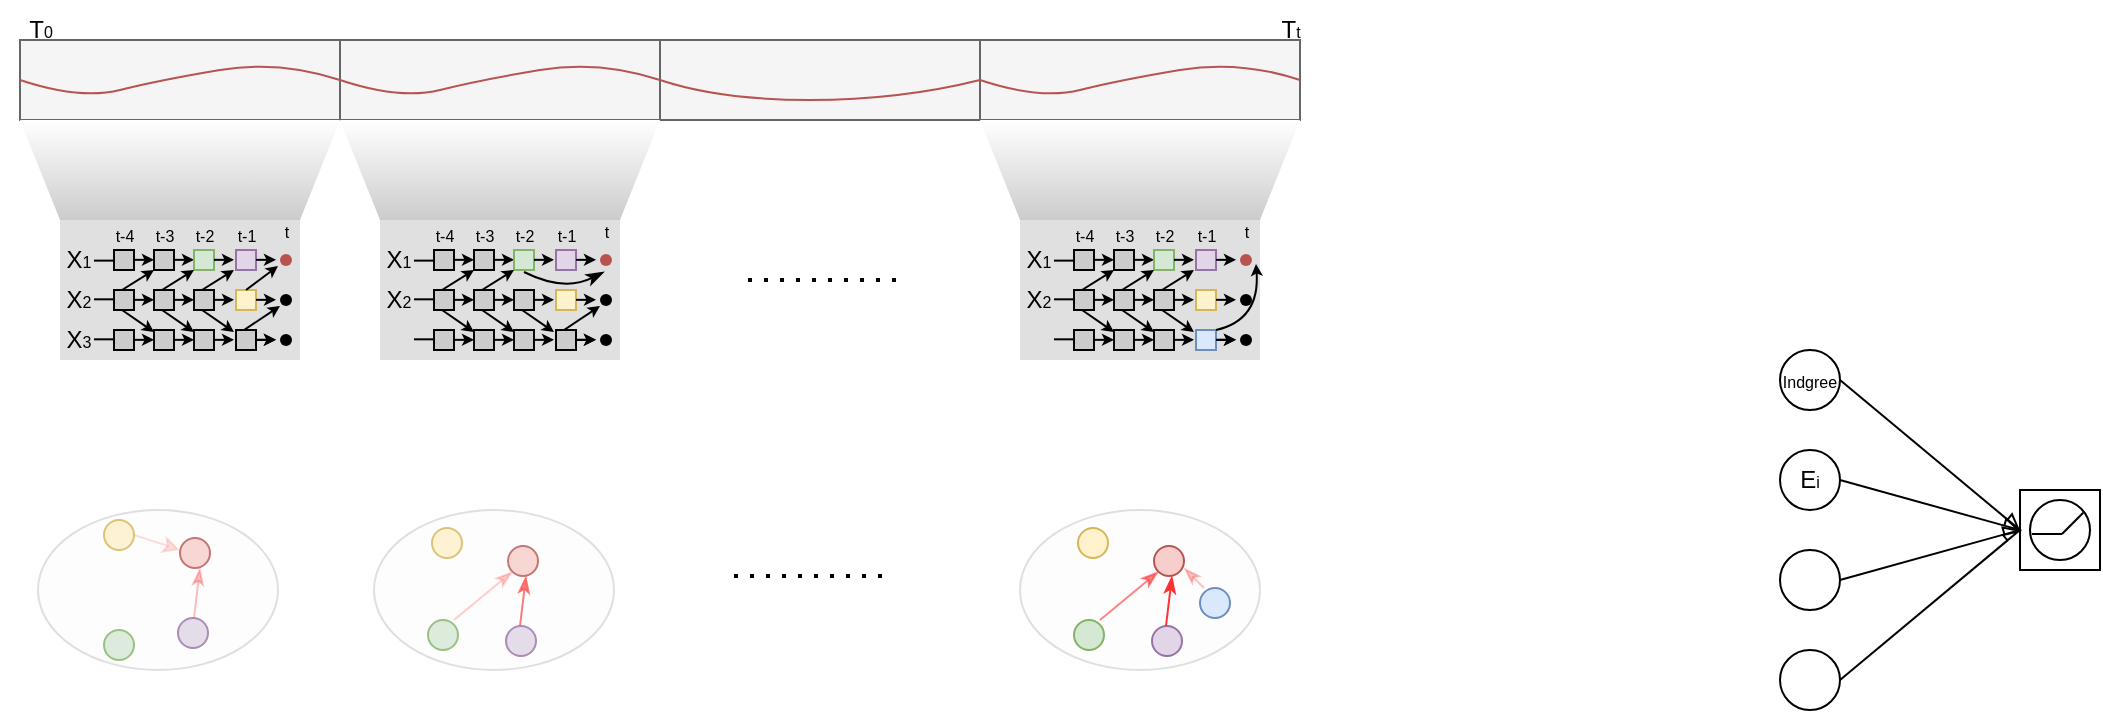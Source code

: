 <mxfile version="26.2.4">
  <diagram name="因果解耦学习" id="Xn1MKm5G6cUb3gmnLiGP">
    <mxGraphModel dx="948" dy="652" grid="1" gridSize="10" guides="1" tooltips="1" connect="1" arrows="1" fold="1" page="1" pageScale="1" pageWidth="827" pageHeight="1169" math="0" shadow="0">
      <root>
        <mxCell id="0" />
        <mxCell id="1" parent="0" />
        <mxCell id="1oDXLKxFo-u_jyNa0GS2-823" value="" style="ellipse;whiteSpace=wrap;html=1;fillColor=#f5f5f5;fontColor=#333333;strokeColor=#666666;opacity=20;" vertex="1" parent="1">
          <mxGeometry x="510" y="275" width="120" height="80" as="geometry" />
        </mxCell>
        <mxCell id="1oDXLKxFo-u_jyNa0GS2-1" value="" style="rounded=0;whiteSpace=wrap;html=1;fillColor=#f5f5f5;fontColor=#333333;strokeColor=#666666;" vertex="1" parent="1">
          <mxGeometry x="10" y="40" width="160" height="40" as="geometry" />
        </mxCell>
        <mxCell id="1oDXLKxFo-u_jyNa0GS2-2" value="" style="rounded=0;whiteSpace=wrap;html=1;fillColor=#f5f5f5;fontColor=#333333;strokeColor=#666666;" vertex="1" parent="1">
          <mxGeometry x="170" y="40" width="160" height="40" as="geometry" />
        </mxCell>
        <mxCell id="1oDXLKxFo-u_jyNa0GS2-3" value="" style="rounded=0;whiteSpace=wrap;html=1;fillColor=#f5f5f5;fontColor=#333333;strokeColor=#666666;" vertex="1" parent="1">
          <mxGeometry x="330" y="40" width="160" height="40" as="geometry" />
        </mxCell>
        <mxCell id="1oDXLKxFo-u_jyNa0GS2-4" value="" style="rounded=0;whiteSpace=wrap;html=1;fillColor=#f5f5f5;fontColor=#333333;strokeColor=#666666;" vertex="1" parent="1">
          <mxGeometry x="490" y="40" width="160" height="40" as="geometry" />
        </mxCell>
        <mxCell id="1oDXLKxFo-u_jyNa0GS2-6" value="" style="curved=1;endArrow=none;html=1;rounded=0;startFill=0;entryX=0;entryY=0.5;entryDx=0;entryDy=0;fillColor=#f8cecc;strokeColor=#b85450;" edge="1" parent="1" target="1oDXLKxFo-u_jyNa0GS2-2">
          <mxGeometry width="50" height="50" relative="1" as="geometry">
            <mxPoint x="10" y="60" as="sourcePoint" />
            <mxPoint x="200" y="70" as="targetPoint" />
            <Array as="points">
              <mxPoint x="40" y="70" />
              <mxPoint x="80" y="60" />
              <mxPoint x="140" y="50" />
            </Array>
          </mxGeometry>
        </mxCell>
        <mxCell id="1oDXLKxFo-u_jyNa0GS2-7" value="" style="curved=1;endArrow=none;html=1;rounded=0;startFill=0;entryX=0;entryY=0.5;entryDx=0;entryDy=0;fillColor=#f8cecc;strokeColor=#b85450;" edge="1" parent="1">
          <mxGeometry width="50" height="50" relative="1" as="geometry">
            <mxPoint x="170" y="60" as="sourcePoint" />
            <mxPoint x="330" y="60" as="targetPoint" />
            <Array as="points">
              <mxPoint x="200" y="70" />
              <mxPoint x="240" y="60" />
              <mxPoint x="300" y="50" />
            </Array>
          </mxGeometry>
        </mxCell>
        <mxCell id="1oDXLKxFo-u_jyNa0GS2-8" value="" style="curved=1;endArrow=none;html=1;rounded=0;startFill=0;entryX=0;entryY=0.5;entryDx=0;entryDy=0;fillColor=#f8cecc;strokeColor=#b85450;" edge="1" parent="1">
          <mxGeometry width="50" height="50" relative="1" as="geometry">
            <mxPoint x="330" y="60" as="sourcePoint" />
            <mxPoint x="490" y="60" as="targetPoint" />
            <Array as="points">
              <mxPoint x="360" y="70" />
              <mxPoint x="450" y="70" />
            </Array>
          </mxGeometry>
        </mxCell>
        <mxCell id="1oDXLKxFo-u_jyNa0GS2-9" value="" style="curved=1;endArrow=none;html=1;rounded=0;startFill=0;entryX=0;entryY=0.5;entryDx=0;entryDy=0;fillColor=#f8cecc;strokeColor=#b85450;" edge="1" parent="1">
          <mxGeometry width="50" height="50" relative="1" as="geometry">
            <mxPoint x="490" y="60" as="sourcePoint" />
            <mxPoint x="650" y="60" as="targetPoint" />
            <Array as="points">
              <mxPoint x="520" y="70" />
              <mxPoint x="560" y="60" />
              <mxPoint x="620" y="50" />
            </Array>
          </mxGeometry>
        </mxCell>
        <mxCell id="1oDXLKxFo-u_jyNa0GS2-11" value="" style="rounded=0;whiteSpace=wrap;html=1;strokeColor=none;fillColor=#CCCCCC;gradientColor=none;gradientDirection=north;opacity=60;" vertex="1" parent="1">
          <mxGeometry x="30" y="130" width="120" height="70" as="geometry" />
        </mxCell>
        <mxCell id="1oDXLKxFo-u_jyNa0GS2-12" value="" style="shape=trapezoid;perimeter=trapezoidPerimeter;whiteSpace=wrap;html=1;fixedSize=1;rotation=-180;size=20;gradientColor=#CCCCCC;strokeColor=none;gradientDirection=north;" vertex="1" parent="1">
          <mxGeometry x="10" y="80" width="160" height="50" as="geometry" />
        </mxCell>
        <mxCell id="1oDXLKxFo-u_jyNa0GS2-16" value="" style="endArrow=none;dashed=1;html=1;dashPattern=1 3;strokeWidth=2;rounded=0;" edge="1" parent="1">
          <mxGeometry width="50" height="50" relative="1" as="geometry">
            <mxPoint x="367" y="308" as="sourcePoint" />
            <mxPoint x="447" y="308" as="targetPoint" />
          </mxGeometry>
        </mxCell>
        <mxCell id="1oDXLKxFo-u_jyNa0GS2-17" value="" style="rounded=0;whiteSpace=wrap;html=1;fillColor=#CCCCCC;" vertex="1" parent="1">
          <mxGeometry x="57" y="145" width="10" height="10" as="geometry" />
        </mxCell>
        <mxCell id="1oDXLKxFo-u_jyNa0GS2-18" value="" style="rounded=0;whiteSpace=wrap;html=1;fillColor=#CCCCCC;" vertex="1" parent="1">
          <mxGeometry x="77" y="145" width="10" height="10" as="geometry" />
        </mxCell>
        <mxCell id="1oDXLKxFo-u_jyNa0GS2-19" value="" style="rounded=0;whiteSpace=wrap;html=1;fillColor=#e1d5e7;strokeColor=#9673a6;" vertex="1" parent="1">
          <mxGeometry x="118" y="145" width="10" height="10" as="geometry" />
        </mxCell>
        <mxCell id="1oDXLKxFo-u_jyNa0GS2-25" value="" style="rounded=0;whiteSpace=wrap;html=1;fillColor=#CCCCCC;" vertex="1" parent="1">
          <mxGeometry x="57" y="165" width="10" height="10" as="geometry" />
        </mxCell>
        <mxCell id="1oDXLKxFo-u_jyNa0GS2-26" value="" style="rounded=0;whiteSpace=wrap;html=1;fillColor=#CCCCCC;" vertex="1" parent="1">
          <mxGeometry x="77" y="165" width="10" height="10" as="geometry" />
        </mxCell>
        <mxCell id="1oDXLKxFo-u_jyNa0GS2-27" value="" style="rounded=0;whiteSpace=wrap;html=1;fillColor=#fff2cc;strokeColor=#d6b656;" vertex="1" parent="1">
          <mxGeometry x="118" y="165" width="10" height="10" as="geometry" />
        </mxCell>
        <mxCell id="1oDXLKxFo-u_jyNa0GS2-29" value="" style="rounded=0;whiteSpace=wrap;html=1;fillColor=#CCCCCC;" vertex="1" parent="1">
          <mxGeometry x="57" y="185" width="10" height="10" as="geometry" />
        </mxCell>
        <mxCell id="1oDXLKxFo-u_jyNa0GS2-30" value="" style="rounded=0;whiteSpace=wrap;html=1;fillColor=#CCCCCC;" vertex="1" parent="1">
          <mxGeometry x="77" y="185" width="10" height="10" as="geometry" />
        </mxCell>
        <mxCell id="1oDXLKxFo-u_jyNa0GS2-31" value="" style="rounded=0;whiteSpace=wrap;html=1;fillColor=#CCCCCC;strokeColor=#000000;" vertex="1" parent="1">
          <mxGeometry x="118" y="185" width="10" height="10" as="geometry" />
        </mxCell>
        <mxCell id="1oDXLKxFo-u_jyNa0GS2-33" value="" style="endArrow=classic;html=1;rounded=0;endSize=3;startSize=3;" edge="1" parent="1">
          <mxGeometry width="50" height="50" relative="1" as="geometry">
            <mxPoint x="128" y="169.92" as="sourcePoint" />
            <mxPoint x="138" y="169.92" as="targetPoint" />
          </mxGeometry>
        </mxCell>
        <mxCell id="1oDXLKxFo-u_jyNa0GS2-34" value="" style="endArrow=classic;html=1;rounded=0;endSize=3;startSize=3;" edge="1" parent="1">
          <mxGeometry width="50" height="50" relative="1" as="geometry">
            <mxPoint x="128" y="149.92" as="sourcePoint" />
            <mxPoint x="138" y="149.92" as="targetPoint" />
          </mxGeometry>
        </mxCell>
        <mxCell id="1oDXLKxFo-u_jyNa0GS2-35" value="" style="endArrow=classic;html=1;rounded=0;endSize=3;startSize=3;" edge="1" parent="1">
          <mxGeometry width="50" height="50" relative="1" as="geometry">
            <mxPoint x="128" y="189.92" as="sourcePoint" />
            <mxPoint x="138" y="189.92" as="targetPoint" />
          </mxGeometry>
        </mxCell>
        <mxCell id="1oDXLKxFo-u_jyNa0GS2-36" value="" style="endArrow=classic;html=1;rounded=0;endSize=3;startSize=3;" edge="1" parent="1">
          <mxGeometry width="50" height="50" relative="1" as="geometry">
            <mxPoint x="87" y="169.92" as="sourcePoint" />
            <mxPoint x="97" y="169.92" as="targetPoint" />
          </mxGeometry>
        </mxCell>
        <mxCell id="1oDXLKxFo-u_jyNa0GS2-37" value="" style="endArrow=classic;html=1;rounded=0;endSize=3;startSize=3;" edge="1" parent="1">
          <mxGeometry width="50" height="50" relative="1" as="geometry">
            <mxPoint x="87" y="149.92" as="sourcePoint" />
            <mxPoint x="97" y="149.92" as="targetPoint" />
          </mxGeometry>
        </mxCell>
        <mxCell id="1oDXLKxFo-u_jyNa0GS2-38" value="" style="endArrow=classic;html=1;rounded=0;endSize=3;startSize=3;" edge="1" parent="1">
          <mxGeometry width="50" height="50" relative="1" as="geometry">
            <mxPoint x="67" y="149.92" as="sourcePoint" />
            <mxPoint x="77" y="149.92" as="targetPoint" />
          </mxGeometry>
        </mxCell>
        <mxCell id="1oDXLKxFo-u_jyNa0GS2-39" value="" style="endArrow=classic;html=1;rounded=0;endSize=3;startSize=3;" edge="1" parent="1">
          <mxGeometry width="50" height="50" relative="1" as="geometry">
            <mxPoint x="67" y="169.92" as="sourcePoint" />
            <mxPoint x="77" y="169.92" as="targetPoint" />
          </mxGeometry>
        </mxCell>
        <mxCell id="1oDXLKxFo-u_jyNa0GS2-40" value="" style="endArrow=classic;html=1;rounded=0;endSize=3;startSize=3;" edge="1" parent="1">
          <mxGeometry width="50" height="50" relative="1" as="geometry">
            <mxPoint x="87" y="189.92" as="sourcePoint" />
            <mxPoint x="97" y="189.92" as="targetPoint" />
          </mxGeometry>
        </mxCell>
        <mxCell id="1oDXLKxFo-u_jyNa0GS2-41" value="" style="endArrow=classic;html=1;rounded=0;endSize=3;startSize=3;" edge="1" parent="1">
          <mxGeometry width="50" height="50" relative="1" as="geometry">
            <mxPoint x="67" y="189.92" as="sourcePoint" />
            <mxPoint x="77" y="189.92" as="targetPoint" />
          </mxGeometry>
        </mxCell>
        <mxCell id="1oDXLKxFo-u_jyNa0GS2-109" value="" style="endArrow=classic;html=1;rounded=0;endSize=3;startSize=3;" edge="1" parent="1">
          <mxGeometry width="50" height="50" relative="1" as="geometry">
            <mxPoint x="128" y="189.92" as="sourcePoint" />
            <mxPoint x="138" y="189.92" as="targetPoint" />
          </mxGeometry>
        </mxCell>
        <mxCell id="1oDXLKxFo-u_jyNa0GS2-110" value="" style="endArrow=classic;html=1;rounded=0;endSize=3;startSize=3;exitX=0.5;exitY=0;exitDx=0;exitDy=0;" edge="1" parent="1" source="1oDXLKxFo-u_jyNa0GS2-27">
          <mxGeometry width="50" height="50" relative="1" as="geometry">
            <mxPoint x="124" y="163" as="sourcePoint" />
            <mxPoint x="139" y="153" as="targetPoint" />
          </mxGeometry>
        </mxCell>
        <mxCell id="1oDXLKxFo-u_jyNa0GS2-111" value="" style="shape=waypoint;sketch=0;size=6;pointerEvents=1;points=[];fillColor=#f8cecc;resizable=0;rotatable=0;perimeter=centerPerimeter;snapToPoint=1;strokeColor=#b85450;" vertex="1" parent="1">
          <mxGeometry x="133" y="140" width="20" height="20" as="geometry" />
        </mxCell>
        <mxCell id="1oDXLKxFo-u_jyNa0GS2-112" value="T&lt;font style=&quot;font-size: 8px;&quot;&gt;0&lt;/font&gt;" style="text;html=1;align=center;verticalAlign=middle;resizable=0;points=[];autosize=1;strokeColor=none;fillColor=none;" vertex="1" parent="1">
          <mxGeometry y="20" width="40" height="30" as="geometry" />
        </mxCell>
        <mxCell id="1oDXLKxFo-u_jyNa0GS2-113" value="T&lt;font style=&quot;font-size: 8px;&quot;&gt;t&lt;/font&gt;" style="text;html=1;align=center;verticalAlign=middle;resizable=0;points=[];autosize=1;strokeColor=none;fillColor=none;" vertex="1" parent="1">
          <mxGeometry x="630" y="20" width="30" height="30" as="geometry" />
        </mxCell>
        <mxCell id="1oDXLKxFo-u_jyNa0GS2-128" value="" style="rounded=0;whiteSpace=wrap;html=1;fillColor=#d5e8d4;strokeColor=#82b366;" vertex="1" parent="1">
          <mxGeometry x="97" y="145" width="10" height="10" as="geometry" />
        </mxCell>
        <mxCell id="1oDXLKxFo-u_jyNa0GS2-129" value="" style="rounded=0;whiteSpace=wrap;html=1;fillColor=#CCCCCC;" vertex="1" parent="1">
          <mxGeometry x="97" y="165" width="10" height="10" as="geometry" />
        </mxCell>
        <mxCell id="1oDXLKxFo-u_jyNa0GS2-130" value="" style="rounded=0;whiteSpace=wrap;html=1;fillColor=#CCCCCC;" vertex="1" parent="1">
          <mxGeometry x="97" y="185" width="10" height="10" as="geometry" />
        </mxCell>
        <mxCell id="1oDXLKxFo-u_jyNa0GS2-131" value="" style="endArrow=classic;html=1;rounded=0;endSize=3;startSize=3;" edge="1" parent="1">
          <mxGeometry width="50" height="50" relative="1" as="geometry">
            <mxPoint x="107" y="169.92" as="sourcePoint" />
            <mxPoint x="117" y="169.92" as="targetPoint" />
          </mxGeometry>
        </mxCell>
        <mxCell id="1oDXLKxFo-u_jyNa0GS2-132" value="" style="endArrow=classic;html=1;rounded=0;endSize=3;startSize=3;" edge="1" parent="1">
          <mxGeometry width="50" height="50" relative="1" as="geometry">
            <mxPoint x="107" y="149.92" as="sourcePoint" />
            <mxPoint x="117" y="149.92" as="targetPoint" />
          </mxGeometry>
        </mxCell>
        <mxCell id="1oDXLKxFo-u_jyNa0GS2-133" value="" style="endArrow=classic;html=1;rounded=0;endSize=3;startSize=3;" edge="1" parent="1">
          <mxGeometry width="50" height="50" relative="1" as="geometry">
            <mxPoint x="107" y="189.92" as="sourcePoint" />
            <mxPoint x="117" y="189.92" as="targetPoint" />
          </mxGeometry>
        </mxCell>
        <mxCell id="1oDXLKxFo-u_jyNa0GS2-208" value="X&lt;font style=&quot;font-size: 8px;&quot;&gt;1&lt;/font&gt;" style="text;html=1;align=center;verticalAlign=middle;resizable=0;points=[];autosize=1;strokeColor=none;fillColor=none;" vertex="1" parent="1">
          <mxGeometry x="19" y="135" width="40" height="30" as="geometry" />
        </mxCell>
        <mxCell id="1oDXLKxFo-u_jyNa0GS2-209" value="X&lt;font style=&quot;font-size: 8px;&quot;&gt;2&lt;/font&gt;" style="text;html=1;align=center;verticalAlign=middle;resizable=0;points=[];autosize=1;strokeColor=none;fillColor=none;" vertex="1" parent="1">
          <mxGeometry x="19" y="155" width="40" height="30" as="geometry" />
        </mxCell>
        <mxCell id="1oDXLKxFo-u_jyNa0GS2-211" value="X&lt;font style=&quot;font-size: 8px;&quot;&gt;3&lt;/font&gt;" style="text;html=1;align=center;verticalAlign=middle;resizable=0;points=[];autosize=1;strokeColor=none;fillColor=none;" vertex="1" parent="1">
          <mxGeometry x="19" y="175" width="40" height="30" as="geometry" />
        </mxCell>
        <mxCell id="1oDXLKxFo-u_jyNa0GS2-446" value="" style="endArrow=classic;html=1;rounded=0;endSize=3;startSize=3;exitX=0.5;exitY=0;exitDx=0;exitDy=0;entryX=0;entryY=1;entryDx=0;entryDy=0;" edge="1" parent="1" target="1oDXLKxFo-u_jyNa0GS2-128">
          <mxGeometry width="50" height="50" relative="1" as="geometry">
            <mxPoint x="81" y="165" as="sourcePoint" />
            <mxPoint x="97" y="153" as="targetPoint" />
          </mxGeometry>
        </mxCell>
        <mxCell id="1oDXLKxFo-u_jyNa0GS2-447" value="&lt;font style=&quot;font-size: 8px;&quot;&gt;Indgree&lt;/font&gt;" style="ellipse;whiteSpace=wrap;html=1;aspect=fixed;" vertex="1" parent="1">
          <mxGeometry x="890" y="195" width="30" height="30" as="geometry" />
        </mxCell>
        <mxCell id="1oDXLKxFo-u_jyNa0GS2-448" value="E&lt;font style=&quot;font-size: 8px;&quot;&gt;i&lt;/font&gt;" style="ellipse;whiteSpace=wrap;html=1;aspect=fixed;" vertex="1" parent="1">
          <mxGeometry x="890" y="245" width="30" height="30" as="geometry" />
        </mxCell>
        <mxCell id="1oDXLKxFo-u_jyNa0GS2-449" value="" style="ellipse;whiteSpace=wrap;html=1;aspect=fixed;" vertex="1" parent="1">
          <mxGeometry x="890" y="295" width="30" height="30" as="geometry" />
        </mxCell>
        <mxCell id="1oDXLKxFo-u_jyNa0GS2-450" value="" style="ellipse;whiteSpace=wrap;html=1;aspect=fixed;" vertex="1" parent="1">
          <mxGeometry x="890" y="345" width="30" height="30" as="geometry" />
        </mxCell>
        <mxCell id="1oDXLKxFo-u_jyNa0GS2-451" value="" style="shape=waypoint;sketch=0;size=6;pointerEvents=1;points=[];fillColor=none;resizable=0;rotatable=0;perimeter=centerPerimeter;snapToPoint=1;" vertex="1" parent="1">
          <mxGeometry x="133" y="160" width="20" height="20" as="geometry" />
        </mxCell>
        <mxCell id="1oDXLKxFo-u_jyNa0GS2-452" value="" style="shape=waypoint;sketch=0;size=6;pointerEvents=1;points=[];fillColor=none;resizable=0;rotatable=0;perimeter=centerPerimeter;snapToPoint=1;" vertex="1" parent="1">
          <mxGeometry x="133" y="180" width="20" height="20" as="geometry" />
        </mxCell>
        <mxCell id="1oDXLKxFo-u_jyNa0GS2-453" value="" style="endArrow=none;html=1;rounded=0;" edge="1" parent="1">
          <mxGeometry width="50" height="50" relative="1" as="geometry">
            <mxPoint x="47" y="150.31" as="sourcePoint" />
            <mxPoint x="57" y="150.31" as="targetPoint" />
          </mxGeometry>
        </mxCell>
        <mxCell id="1oDXLKxFo-u_jyNa0GS2-454" value="" style="endArrow=none;html=1;rounded=0;" edge="1" parent="1">
          <mxGeometry width="50" height="50" relative="1" as="geometry">
            <mxPoint x="47" y="169.66" as="sourcePoint" />
            <mxPoint x="57" y="169.66" as="targetPoint" />
          </mxGeometry>
        </mxCell>
        <mxCell id="1oDXLKxFo-u_jyNa0GS2-459" value="" style="endArrow=none;html=1;rounded=0;" edge="1" parent="1">
          <mxGeometry width="50" height="50" relative="1" as="geometry">
            <mxPoint x="47" y="189.66" as="sourcePoint" />
            <mxPoint x="57" y="189.66" as="targetPoint" />
          </mxGeometry>
        </mxCell>
        <mxCell id="1oDXLKxFo-u_jyNa0GS2-460" value="&lt;font style=&quot;font-size: 8px;&quot;&gt;t-4&lt;/font&gt;" style="text;html=1;align=center;verticalAlign=middle;resizable=0;points=[];autosize=1;strokeColor=none;fillColor=none;" vertex="1" parent="1">
          <mxGeometry x="47" y="122" width="30" height="30" as="geometry" />
        </mxCell>
        <mxCell id="1oDXLKxFo-u_jyNa0GS2-461" value="&lt;font style=&quot;font-size: 8px;&quot;&gt;t-3&lt;/font&gt;" style="text;html=1;align=center;verticalAlign=middle;resizable=0;points=[];autosize=1;strokeColor=none;fillColor=none;" vertex="1" parent="1">
          <mxGeometry x="67" y="122" width="30" height="30" as="geometry" />
        </mxCell>
        <mxCell id="1oDXLKxFo-u_jyNa0GS2-462" value="&lt;font style=&quot;font-size: 8px;&quot;&gt;t-2&lt;/font&gt;" style="text;html=1;align=center;verticalAlign=middle;resizable=0;points=[];autosize=1;strokeColor=none;fillColor=none;" vertex="1" parent="1">
          <mxGeometry x="87" y="122" width="30" height="30" as="geometry" />
        </mxCell>
        <mxCell id="1oDXLKxFo-u_jyNa0GS2-463" value="&lt;font style=&quot;font-size: 8px;&quot;&gt;t-1&lt;/font&gt;" style="text;html=1;align=center;verticalAlign=middle;resizable=0;points=[];autosize=1;strokeColor=none;fillColor=none;" vertex="1" parent="1">
          <mxGeometry x="108" y="122" width="30" height="30" as="geometry" />
        </mxCell>
        <mxCell id="1oDXLKxFo-u_jyNa0GS2-464" value="&lt;font style=&quot;font-size: 8px;&quot;&gt;t&lt;/font&gt;" style="text;html=1;align=center;verticalAlign=middle;resizable=0;points=[];autosize=1;strokeColor=none;fillColor=none;" vertex="1" parent="1">
          <mxGeometry x="128" y="120" width="30" height="30" as="geometry" />
        </mxCell>
        <mxCell id="1oDXLKxFo-u_jyNa0GS2-553" value="" style="whiteSpace=wrap;html=1;aspect=fixed;" vertex="1" parent="1">
          <mxGeometry x="1010" y="265" width="40" height="40" as="geometry" />
        </mxCell>
        <mxCell id="1oDXLKxFo-u_jyNa0GS2-554" value="" style="ellipse;whiteSpace=wrap;html=1;aspect=fixed;" vertex="1" parent="1">
          <mxGeometry x="1015" y="270" width="30" height="30" as="geometry" />
        </mxCell>
        <mxCell id="1oDXLKxFo-u_jyNa0GS2-555" value="" style="endArrow=none;html=1;rounded=0;entryX=1;entryY=0;entryDx=0;entryDy=0;" edge="1" parent="1">
          <mxGeometry width="50" height="50" relative="1" as="geometry">
            <mxPoint x="1031" y="287" as="sourcePoint" />
            <mxPoint x="1041.607" y="276.393" as="targetPoint" />
            <Array as="points" />
          </mxGeometry>
        </mxCell>
        <mxCell id="1oDXLKxFo-u_jyNa0GS2-556" value="" style="endArrow=none;html=1;rounded=0;exitX=0;exitY=0.5;exitDx=0;exitDy=0;" edge="1" parent="1">
          <mxGeometry width="50" height="50" relative="1" as="geometry">
            <mxPoint x="1016" y="287" as="sourcePoint" />
            <mxPoint x="1031" y="287" as="targetPoint" />
          </mxGeometry>
        </mxCell>
        <mxCell id="1oDXLKxFo-u_jyNa0GS2-557" value="" style="endArrow=async;html=1;rounded=0;exitX=1;exitY=0.5;exitDx=0;exitDy=0;entryX=0;entryY=0.5;entryDx=0;entryDy=0;endFill=0;" edge="1" parent="1" source="1oDXLKxFo-u_jyNa0GS2-447" target="1oDXLKxFo-u_jyNa0GS2-553">
          <mxGeometry width="50" height="50" relative="1" as="geometry">
            <mxPoint x="940" y="285" as="sourcePoint" />
            <mxPoint x="990" y="235" as="targetPoint" />
          </mxGeometry>
        </mxCell>
        <mxCell id="1oDXLKxFo-u_jyNa0GS2-558" value="" style="endArrow=async;html=1;rounded=0;exitX=1;exitY=0.5;exitDx=0;exitDy=0;entryX=0;entryY=0.5;entryDx=0;entryDy=0;endFill=0;" edge="1" parent="1" source="1oDXLKxFo-u_jyNa0GS2-448" target="1oDXLKxFo-u_jyNa0GS2-553">
          <mxGeometry width="50" height="50" relative="1" as="geometry">
            <mxPoint x="940" y="285" as="sourcePoint" />
            <mxPoint x="990" y="235" as="targetPoint" />
          </mxGeometry>
        </mxCell>
        <mxCell id="1oDXLKxFo-u_jyNa0GS2-559" value="" style="endArrow=async;html=1;rounded=0;exitX=1;exitY=0.5;exitDx=0;exitDy=0;entryX=0;entryY=0.5;entryDx=0;entryDy=0;endFill=0;" edge="1" parent="1" source="1oDXLKxFo-u_jyNa0GS2-449" target="1oDXLKxFo-u_jyNa0GS2-553">
          <mxGeometry width="50" height="50" relative="1" as="geometry">
            <mxPoint x="940" y="285" as="sourcePoint" />
            <mxPoint x="990" y="235" as="targetPoint" />
          </mxGeometry>
        </mxCell>
        <mxCell id="1oDXLKxFo-u_jyNa0GS2-560" value="" style="endArrow=async;html=1;rounded=0;exitX=1;exitY=0.5;exitDx=0;exitDy=0;entryX=0;entryY=0.5;entryDx=0;entryDy=0;endFill=0;" edge="1" parent="1" source="1oDXLKxFo-u_jyNa0GS2-450" target="1oDXLKxFo-u_jyNa0GS2-553">
          <mxGeometry width="50" height="50" relative="1" as="geometry">
            <mxPoint x="940" y="285" as="sourcePoint" />
            <mxPoint x="990" y="235" as="targetPoint" />
          </mxGeometry>
        </mxCell>
        <mxCell id="1oDXLKxFo-u_jyNa0GS2-690" value="" style="ellipse;whiteSpace=wrap;html=1;aspect=fixed;fillColor=#fff2cc;strokeColor=#d6b656;" vertex="1" parent="1">
          <mxGeometry x="52" y="280" width="15" height="15" as="geometry" />
        </mxCell>
        <mxCell id="1oDXLKxFo-u_jyNa0GS2-691" value="" style="ellipse;whiteSpace=wrap;html=1;aspect=fixed;fillColor=#d5e8d4;strokeColor=#82b366;" vertex="1" parent="1">
          <mxGeometry x="52" y="335" width="15" height="15" as="geometry" />
        </mxCell>
        <mxCell id="1oDXLKxFo-u_jyNa0GS2-692" value="" style="ellipse;whiteSpace=wrap;html=1;aspect=fixed;fillColor=#f8cecc;strokeColor=#b85450;" vertex="1" parent="1">
          <mxGeometry x="90" y="289" width="15" height="15" as="geometry" />
        </mxCell>
        <mxCell id="1oDXLKxFo-u_jyNa0GS2-693" value="" style="ellipse;whiteSpace=wrap;html=1;aspect=fixed;fillColor=#e1d5e7;strokeColor=#9673a6;" vertex="1" parent="1">
          <mxGeometry x="89" y="329" width="15" height="15" as="geometry" />
        </mxCell>
        <mxCell id="1oDXLKxFo-u_jyNa0GS2-695" value="" style="endArrow=classic;html=1;rounded=0;exitX=1;exitY=0.5;exitDx=0;exitDy=0;fillColor=#dae8fc;strokeColor=#FF3333;opacity=20;endFill=1;" edge="1" parent="1" source="1oDXLKxFo-u_jyNa0GS2-690">
          <mxGeometry width="50" height="50" relative="1" as="geometry">
            <mxPoint x="67" y="291" as="sourcePoint" />
            <mxPoint x="90" y="295" as="targetPoint" />
          </mxGeometry>
        </mxCell>
        <mxCell id="1oDXLKxFo-u_jyNa0GS2-696" value="" style="endArrow=classicThin;html=1;rounded=0;fillColor=#dae8fc;strokeColor=#FF3333;opacity=40;endFill=1;" edge="1" parent="1">
          <mxGeometry width="50" height="50" relative="1" as="geometry">
            <mxPoint x="97" y="329" as="sourcePoint" />
            <mxPoint x="100" y="304" as="targetPoint" />
          </mxGeometry>
        </mxCell>
        <mxCell id="1oDXLKxFo-u_jyNa0GS2-697" value="" style="ellipse;whiteSpace=wrap;html=1;aspect=fixed;fillColor=#fff2cc;strokeColor=#d6b656;" vertex="1" parent="1">
          <mxGeometry x="216" y="284" width="15" height="15" as="geometry" />
        </mxCell>
        <mxCell id="1oDXLKxFo-u_jyNa0GS2-698" value="" style="ellipse;whiteSpace=wrap;html=1;aspect=fixed;fillColor=#d5e8d4;strokeColor=#82b366;" vertex="1" parent="1">
          <mxGeometry x="214" y="330" width="15" height="15" as="geometry" />
        </mxCell>
        <mxCell id="1oDXLKxFo-u_jyNa0GS2-699" value="" style="ellipse;whiteSpace=wrap;html=1;aspect=fixed;fillColor=#f8cecc;strokeColor=#b85450;" vertex="1" parent="1">
          <mxGeometry x="254" y="293" width="15" height="15" as="geometry" />
        </mxCell>
        <mxCell id="1oDXLKxFo-u_jyNa0GS2-700" value="" style="ellipse;whiteSpace=wrap;html=1;aspect=fixed;fillColor=#e1d5e7;strokeColor=#9673a6;" vertex="1" parent="1">
          <mxGeometry x="253" y="333" width="15" height="15" as="geometry" />
        </mxCell>
        <mxCell id="1oDXLKxFo-u_jyNa0GS2-703" value="" style="endArrow=classic;html=1;rounded=0;endSize=3;startSize=3;exitX=0.5;exitY=0;exitDx=0;exitDy=0;entryX=0;entryY=1;entryDx=0;entryDy=0;" edge="1" parent="1">
          <mxGeometry width="50" height="50" relative="1" as="geometry">
            <mxPoint x="101" y="165" as="sourcePoint" />
            <mxPoint x="117" y="155" as="targetPoint" />
          </mxGeometry>
        </mxCell>
        <mxCell id="1oDXLKxFo-u_jyNa0GS2-704" value="" style="endArrow=classic;html=1;rounded=0;endSize=3;startSize=3;exitX=0.5;exitY=0;exitDx=0;exitDy=0;entryX=0;entryY=1;entryDx=0;entryDy=0;" edge="1" parent="1">
          <mxGeometry width="50" height="50" relative="1" as="geometry">
            <mxPoint x="61" y="165" as="sourcePoint" />
            <mxPoint x="77" y="155" as="targetPoint" />
          </mxGeometry>
        </mxCell>
        <mxCell id="1oDXLKxFo-u_jyNa0GS2-706" value="" style="endArrow=classic;html=1;rounded=0;endSize=3;startSize=3;exitX=0.5;exitY=0;exitDx=0;exitDy=0;" edge="1" parent="1">
          <mxGeometry width="50" height="50" relative="1" as="geometry">
            <mxPoint x="61" y="175" as="sourcePoint" />
            <mxPoint x="77" y="186" as="targetPoint" />
          </mxGeometry>
        </mxCell>
        <mxCell id="1oDXLKxFo-u_jyNa0GS2-707" value="" style="endArrow=classic;html=1;rounded=0;endSize=3;startSize=3;exitX=0.5;exitY=0;exitDx=0;exitDy=0;" edge="1" parent="1">
          <mxGeometry width="50" height="50" relative="1" as="geometry">
            <mxPoint x="81" y="175" as="sourcePoint" />
            <mxPoint x="97" y="186" as="targetPoint" />
          </mxGeometry>
        </mxCell>
        <mxCell id="1oDXLKxFo-u_jyNa0GS2-708" value="" style="endArrow=classic;html=1;rounded=0;endSize=3;startSize=3;exitX=0.5;exitY=0;exitDx=0;exitDy=0;" edge="1" parent="1">
          <mxGeometry width="50" height="50" relative="1" as="geometry">
            <mxPoint x="101" y="175" as="sourcePoint" />
            <mxPoint x="117" y="186" as="targetPoint" />
          </mxGeometry>
        </mxCell>
        <mxCell id="1oDXLKxFo-u_jyNa0GS2-709" value="" style="endArrow=classic;html=1;rounded=0;endSize=3;startSize=3;exitX=0.5;exitY=0;exitDx=0;exitDy=0;" edge="1" parent="1">
          <mxGeometry width="50" height="50" relative="1" as="geometry">
            <mxPoint x="122" y="185" as="sourcePoint" />
            <mxPoint x="140" y="173" as="targetPoint" />
          </mxGeometry>
        </mxCell>
        <mxCell id="1oDXLKxFo-u_jyNa0GS2-711" value="" style="rounded=0;whiteSpace=wrap;html=1;strokeColor=none;fillColor=#CCCCCC;gradientColor=none;gradientDirection=north;opacity=60;" vertex="1" parent="1">
          <mxGeometry x="190" y="130" width="120" height="70" as="geometry" />
        </mxCell>
        <mxCell id="1oDXLKxFo-u_jyNa0GS2-712" value="" style="shape=trapezoid;perimeter=trapezoidPerimeter;whiteSpace=wrap;html=1;fixedSize=1;rotation=-180;size=20;gradientColor=#CCCCCC;strokeColor=none;gradientDirection=north;" vertex="1" parent="1">
          <mxGeometry x="170" y="80" width="160" height="50" as="geometry" />
        </mxCell>
        <mxCell id="1oDXLKxFo-u_jyNa0GS2-713" value="" style="rounded=0;whiteSpace=wrap;html=1;fillColor=#CCCCCC;" vertex="1" parent="1">
          <mxGeometry x="217" y="145" width="10" height="10" as="geometry" />
        </mxCell>
        <mxCell id="1oDXLKxFo-u_jyNa0GS2-714" value="" style="rounded=0;whiteSpace=wrap;html=1;fillColor=#CCCCCC;" vertex="1" parent="1">
          <mxGeometry x="237" y="145" width="10" height="10" as="geometry" />
        </mxCell>
        <mxCell id="1oDXLKxFo-u_jyNa0GS2-715" value="" style="rounded=0;whiteSpace=wrap;html=1;fillColor=#e1d5e7;strokeColor=#9673a6;" vertex="1" parent="1">
          <mxGeometry x="278" y="145" width="10" height="10" as="geometry" />
        </mxCell>
        <mxCell id="1oDXLKxFo-u_jyNa0GS2-716" value="" style="rounded=0;whiteSpace=wrap;html=1;fillColor=#CCCCCC;" vertex="1" parent="1">
          <mxGeometry x="217" y="165" width="10" height="10" as="geometry" />
        </mxCell>
        <mxCell id="1oDXLKxFo-u_jyNa0GS2-717" value="" style="rounded=0;whiteSpace=wrap;html=1;fillColor=#CCCCCC;" vertex="1" parent="1">
          <mxGeometry x="237" y="165" width="10" height="10" as="geometry" />
        </mxCell>
        <mxCell id="1oDXLKxFo-u_jyNa0GS2-718" value="" style="rounded=0;whiteSpace=wrap;html=1;fillColor=#fff2cc;strokeColor=#d6b656;" vertex="1" parent="1">
          <mxGeometry x="278" y="165" width="10" height="10" as="geometry" />
        </mxCell>
        <mxCell id="1oDXLKxFo-u_jyNa0GS2-719" value="" style="rounded=0;whiteSpace=wrap;html=1;fillColor=#CCCCCC;" vertex="1" parent="1">
          <mxGeometry x="217" y="185" width="10" height="10" as="geometry" />
        </mxCell>
        <mxCell id="1oDXLKxFo-u_jyNa0GS2-720" value="" style="rounded=0;whiteSpace=wrap;html=1;fillColor=#CCCCCC;" vertex="1" parent="1">
          <mxGeometry x="237" y="185" width="10" height="10" as="geometry" />
        </mxCell>
        <mxCell id="1oDXLKxFo-u_jyNa0GS2-721" value="" style="rounded=0;whiteSpace=wrap;html=1;fillColor=#CCCCCC;strokeColor=#000000;" vertex="1" parent="1">
          <mxGeometry x="278" y="185" width="10" height="10" as="geometry" />
        </mxCell>
        <mxCell id="1oDXLKxFo-u_jyNa0GS2-722" value="" style="endArrow=classic;html=1;rounded=0;endSize=3;startSize=3;" edge="1" parent="1">
          <mxGeometry width="50" height="50" relative="1" as="geometry">
            <mxPoint x="288" y="169.92" as="sourcePoint" />
            <mxPoint x="298" y="169.92" as="targetPoint" />
          </mxGeometry>
        </mxCell>
        <mxCell id="1oDXLKxFo-u_jyNa0GS2-723" value="" style="endArrow=classic;html=1;rounded=0;endSize=3;startSize=3;" edge="1" parent="1">
          <mxGeometry width="50" height="50" relative="1" as="geometry">
            <mxPoint x="288" y="149.92" as="sourcePoint" />
            <mxPoint x="298" y="149.92" as="targetPoint" />
          </mxGeometry>
        </mxCell>
        <mxCell id="1oDXLKxFo-u_jyNa0GS2-724" value="" style="endArrow=classic;html=1;rounded=0;endSize=3;startSize=3;" edge="1" parent="1">
          <mxGeometry width="50" height="50" relative="1" as="geometry">
            <mxPoint x="288" y="189.92" as="sourcePoint" />
            <mxPoint x="298" y="189.92" as="targetPoint" />
          </mxGeometry>
        </mxCell>
        <mxCell id="1oDXLKxFo-u_jyNa0GS2-725" value="" style="endArrow=classic;html=1;rounded=0;endSize=3;startSize=3;" edge="1" parent="1">
          <mxGeometry width="50" height="50" relative="1" as="geometry">
            <mxPoint x="247" y="169.92" as="sourcePoint" />
            <mxPoint x="257" y="169.92" as="targetPoint" />
          </mxGeometry>
        </mxCell>
        <mxCell id="1oDXLKxFo-u_jyNa0GS2-726" value="" style="endArrow=classic;html=1;rounded=0;endSize=3;startSize=3;" edge="1" parent="1">
          <mxGeometry width="50" height="50" relative="1" as="geometry">
            <mxPoint x="247" y="149.92" as="sourcePoint" />
            <mxPoint x="257" y="149.92" as="targetPoint" />
          </mxGeometry>
        </mxCell>
        <mxCell id="1oDXLKxFo-u_jyNa0GS2-727" value="" style="endArrow=classic;html=1;rounded=0;endSize=3;startSize=3;" edge="1" parent="1">
          <mxGeometry width="50" height="50" relative="1" as="geometry">
            <mxPoint x="227" y="149.92" as="sourcePoint" />
            <mxPoint x="237" y="149.92" as="targetPoint" />
          </mxGeometry>
        </mxCell>
        <mxCell id="1oDXLKxFo-u_jyNa0GS2-728" value="" style="endArrow=classic;html=1;rounded=0;endSize=3;startSize=3;" edge="1" parent="1">
          <mxGeometry width="50" height="50" relative="1" as="geometry">
            <mxPoint x="227" y="169.92" as="sourcePoint" />
            <mxPoint x="237" y="169.92" as="targetPoint" />
          </mxGeometry>
        </mxCell>
        <mxCell id="1oDXLKxFo-u_jyNa0GS2-729" value="" style="endArrow=classic;html=1;rounded=0;endSize=3;startSize=3;" edge="1" parent="1">
          <mxGeometry width="50" height="50" relative="1" as="geometry">
            <mxPoint x="247" y="189.92" as="sourcePoint" />
            <mxPoint x="257" y="189.92" as="targetPoint" />
          </mxGeometry>
        </mxCell>
        <mxCell id="1oDXLKxFo-u_jyNa0GS2-730" value="" style="endArrow=classic;html=1;rounded=0;endSize=3;startSize=3;" edge="1" parent="1">
          <mxGeometry width="50" height="50" relative="1" as="geometry">
            <mxPoint x="227" y="189.92" as="sourcePoint" />
            <mxPoint x="237" y="189.92" as="targetPoint" />
          </mxGeometry>
        </mxCell>
        <mxCell id="1oDXLKxFo-u_jyNa0GS2-731" value="" style="endArrow=classic;html=1;rounded=0;endSize=3;startSize=3;" edge="1" parent="1">
          <mxGeometry width="50" height="50" relative="1" as="geometry">
            <mxPoint x="288" y="189.92" as="sourcePoint" />
            <mxPoint x="298" y="189.92" as="targetPoint" />
          </mxGeometry>
        </mxCell>
        <mxCell id="1oDXLKxFo-u_jyNa0GS2-733" value="" style="shape=waypoint;sketch=0;size=6;pointerEvents=1;points=[];fillColor=#f8cecc;resizable=0;rotatable=0;perimeter=centerPerimeter;snapToPoint=1;strokeColor=#b85450;" vertex="1" parent="1">
          <mxGeometry x="293" y="140" width="20" height="20" as="geometry" />
        </mxCell>
        <mxCell id="1oDXLKxFo-u_jyNa0GS2-734" value="" style="rounded=0;whiteSpace=wrap;html=1;fillColor=#d5e8d4;strokeColor=#82b366;" vertex="1" parent="1">
          <mxGeometry x="257" y="145" width="10" height="10" as="geometry" />
        </mxCell>
        <mxCell id="1oDXLKxFo-u_jyNa0GS2-735" value="" style="rounded=0;whiteSpace=wrap;html=1;fillColor=#CCCCCC;" vertex="1" parent="1">
          <mxGeometry x="257" y="165" width="10" height="10" as="geometry" />
        </mxCell>
        <mxCell id="1oDXLKxFo-u_jyNa0GS2-736" value="" style="rounded=0;whiteSpace=wrap;html=1;fillColor=#CCCCCC;" vertex="1" parent="1">
          <mxGeometry x="257" y="185" width="10" height="10" as="geometry" />
        </mxCell>
        <mxCell id="1oDXLKxFo-u_jyNa0GS2-737" value="" style="endArrow=classic;html=1;rounded=0;endSize=3;startSize=3;" edge="1" parent="1">
          <mxGeometry width="50" height="50" relative="1" as="geometry">
            <mxPoint x="267" y="169.92" as="sourcePoint" />
            <mxPoint x="277" y="169.92" as="targetPoint" />
          </mxGeometry>
        </mxCell>
        <mxCell id="1oDXLKxFo-u_jyNa0GS2-738" value="" style="endArrow=classic;html=1;rounded=0;endSize=3;startSize=3;" edge="1" parent="1">
          <mxGeometry width="50" height="50" relative="1" as="geometry">
            <mxPoint x="267" y="149.92" as="sourcePoint" />
            <mxPoint x="277" y="149.92" as="targetPoint" />
          </mxGeometry>
        </mxCell>
        <mxCell id="1oDXLKxFo-u_jyNa0GS2-739" value="" style="endArrow=classic;html=1;rounded=0;endSize=3;startSize=3;" edge="1" parent="1">
          <mxGeometry width="50" height="50" relative="1" as="geometry">
            <mxPoint x="267" y="189.92" as="sourcePoint" />
            <mxPoint x="277" y="189.92" as="targetPoint" />
          </mxGeometry>
        </mxCell>
        <mxCell id="1oDXLKxFo-u_jyNa0GS2-740" value="X&lt;font style=&quot;font-size: 8px;&quot;&gt;1&lt;/font&gt;" style="text;html=1;align=center;verticalAlign=middle;resizable=0;points=[];autosize=1;strokeColor=none;fillColor=none;" vertex="1" parent="1">
          <mxGeometry x="179" y="135" width="40" height="30" as="geometry" />
        </mxCell>
        <mxCell id="1oDXLKxFo-u_jyNa0GS2-741" value="X&lt;font style=&quot;font-size: 8px;&quot;&gt;2&lt;/font&gt;" style="text;html=1;align=center;verticalAlign=middle;resizable=0;points=[];autosize=1;strokeColor=none;fillColor=none;" vertex="1" parent="1">
          <mxGeometry x="179" y="155" width="40" height="30" as="geometry" />
        </mxCell>
        <mxCell id="1oDXLKxFo-u_jyNa0GS2-742" value="" style="endArrow=classic;html=1;rounded=0;endSize=3;startSize=3;exitX=0.5;exitY=0;exitDx=0;exitDy=0;entryX=0;entryY=1;entryDx=0;entryDy=0;" edge="1" parent="1" target="1oDXLKxFo-u_jyNa0GS2-734">
          <mxGeometry width="50" height="50" relative="1" as="geometry">
            <mxPoint x="241" y="165" as="sourcePoint" />
            <mxPoint x="257" y="153" as="targetPoint" />
          </mxGeometry>
        </mxCell>
        <mxCell id="1oDXLKxFo-u_jyNa0GS2-743" value="" style="shape=waypoint;sketch=0;size=6;pointerEvents=1;points=[];fillColor=none;resizable=0;rotatable=0;perimeter=centerPerimeter;snapToPoint=1;" vertex="1" parent="1">
          <mxGeometry x="293" y="160" width="20" height="20" as="geometry" />
        </mxCell>
        <mxCell id="1oDXLKxFo-u_jyNa0GS2-744" value="" style="shape=waypoint;sketch=0;size=6;pointerEvents=1;points=[];fillColor=none;resizable=0;rotatable=0;perimeter=centerPerimeter;snapToPoint=1;" vertex="1" parent="1">
          <mxGeometry x="293" y="180" width="20" height="20" as="geometry" />
        </mxCell>
        <mxCell id="1oDXLKxFo-u_jyNa0GS2-745" value="" style="endArrow=none;html=1;rounded=0;" edge="1" parent="1">
          <mxGeometry width="50" height="50" relative="1" as="geometry">
            <mxPoint x="207" y="150.31" as="sourcePoint" />
            <mxPoint x="217" y="150.31" as="targetPoint" />
          </mxGeometry>
        </mxCell>
        <mxCell id="1oDXLKxFo-u_jyNa0GS2-746" value="" style="endArrow=none;html=1;rounded=0;" edge="1" parent="1">
          <mxGeometry width="50" height="50" relative="1" as="geometry">
            <mxPoint x="207" y="169.66" as="sourcePoint" />
            <mxPoint x="217" y="169.66" as="targetPoint" />
          </mxGeometry>
        </mxCell>
        <mxCell id="1oDXLKxFo-u_jyNa0GS2-747" value="" style="endArrow=none;html=1;rounded=0;" edge="1" parent="1">
          <mxGeometry width="50" height="50" relative="1" as="geometry">
            <mxPoint x="207" y="189.66" as="sourcePoint" />
            <mxPoint x="217" y="189.66" as="targetPoint" />
          </mxGeometry>
        </mxCell>
        <mxCell id="1oDXLKxFo-u_jyNa0GS2-748" value="&lt;font style=&quot;font-size: 8px;&quot;&gt;t-4&lt;/font&gt;" style="text;html=1;align=center;verticalAlign=middle;resizable=0;points=[];autosize=1;strokeColor=none;fillColor=none;" vertex="1" parent="1">
          <mxGeometry x="207" y="122" width="30" height="30" as="geometry" />
        </mxCell>
        <mxCell id="1oDXLKxFo-u_jyNa0GS2-749" value="&lt;font style=&quot;font-size: 8px;&quot;&gt;t-3&lt;/font&gt;" style="text;html=1;align=center;verticalAlign=middle;resizable=0;points=[];autosize=1;strokeColor=none;fillColor=none;" vertex="1" parent="1">
          <mxGeometry x="227" y="122" width="30" height="30" as="geometry" />
        </mxCell>
        <mxCell id="1oDXLKxFo-u_jyNa0GS2-750" value="&lt;font style=&quot;font-size: 8px;&quot;&gt;t-2&lt;/font&gt;" style="text;html=1;align=center;verticalAlign=middle;resizable=0;points=[];autosize=1;strokeColor=none;fillColor=none;" vertex="1" parent="1">
          <mxGeometry x="247" y="122" width="30" height="30" as="geometry" />
        </mxCell>
        <mxCell id="1oDXLKxFo-u_jyNa0GS2-751" value="&lt;font style=&quot;font-size: 8px;&quot;&gt;t-1&lt;/font&gt;" style="text;html=1;align=center;verticalAlign=middle;resizable=0;points=[];autosize=1;strokeColor=none;fillColor=none;" vertex="1" parent="1">
          <mxGeometry x="268" y="122" width="30" height="30" as="geometry" />
        </mxCell>
        <mxCell id="1oDXLKxFo-u_jyNa0GS2-752" value="&lt;font style=&quot;font-size: 8px;&quot;&gt;t&lt;/font&gt;" style="text;html=1;align=center;verticalAlign=middle;resizable=0;points=[];autosize=1;strokeColor=none;fillColor=none;" vertex="1" parent="1">
          <mxGeometry x="288" y="120" width="30" height="30" as="geometry" />
        </mxCell>
        <mxCell id="1oDXLKxFo-u_jyNa0GS2-754" value="" style="endArrow=classic;html=1;rounded=0;endSize=3;startSize=3;exitX=0.5;exitY=0;exitDx=0;exitDy=0;entryX=0;entryY=1;entryDx=0;entryDy=0;" edge="1" parent="1">
          <mxGeometry width="50" height="50" relative="1" as="geometry">
            <mxPoint x="221" y="165" as="sourcePoint" />
            <mxPoint x="237" y="155" as="targetPoint" />
          </mxGeometry>
        </mxCell>
        <mxCell id="1oDXLKxFo-u_jyNa0GS2-755" value="" style="endArrow=classic;html=1;rounded=0;endSize=3;startSize=3;exitX=0.5;exitY=0;exitDx=0;exitDy=0;" edge="1" parent="1">
          <mxGeometry width="50" height="50" relative="1" as="geometry">
            <mxPoint x="221" y="175" as="sourcePoint" />
            <mxPoint x="237" y="186" as="targetPoint" />
          </mxGeometry>
        </mxCell>
        <mxCell id="1oDXLKxFo-u_jyNa0GS2-756" value="" style="endArrow=classic;html=1;rounded=0;endSize=3;startSize=3;exitX=0.5;exitY=0;exitDx=0;exitDy=0;" edge="1" parent="1">
          <mxGeometry width="50" height="50" relative="1" as="geometry">
            <mxPoint x="241" y="175" as="sourcePoint" />
            <mxPoint x="257" y="186" as="targetPoint" />
          </mxGeometry>
        </mxCell>
        <mxCell id="1oDXLKxFo-u_jyNa0GS2-757" value="" style="endArrow=classic;html=1;rounded=0;endSize=3;startSize=3;exitX=0.5;exitY=0;exitDx=0;exitDy=0;" edge="1" parent="1">
          <mxGeometry width="50" height="50" relative="1" as="geometry">
            <mxPoint x="261" y="175" as="sourcePoint" />
            <mxPoint x="277" y="186" as="targetPoint" />
          </mxGeometry>
        </mxCell>
        <mxCell id="1oDXLKxFo-u_jyNa0GS2-758" value="" style="endArrow=classic;html=1;rounded=0;endSize=3;startSize=3;exitX=0.5;exitY=0;exitDx=0;exitDy=0;" edge="1" parent="1">
          <mxGeometry width="50" height="50" relative="1" as="geometry">
            <mxPoint x="282" y="185" as="sourcePoint" />
            <mxPoint x="300" y="173" as="targetPoint" />
          </mxGeometry>
        </mxCell>
        <mxCell id="1oDXLKxFo-u_jyNa0GS2-759" value="" style="rounded=0;whiteSpace=wrap;html=1;strokeColor=none;fillColor=#CCCCCC;gradientColor=none;gradientDirection=north;opacity=60;" vertex="1" parent="1">
          <mxGeometry x="510" y="130" width="120" height="70" as="geometry" />
        </mxCell>
        <mxCell id="1oDXLKxFo-u_jyNa0GS2-760" value="" style="shape=trapezoid;perimeter=trapezoidPerimeter;whiteSpace=wrap;html=1;fixedSize=1;rotation=-180;size=20;gradientColor=#CCCCCC;strokeColor=none;gradientDirection=north;" vertex="1" parent="1">
          <mxGeometry x="490" y="80" width="160" height="50" as="geometry" />
        </mxCell>
        <mxCell id="1oDXLKxFo-u_jyNa0GS2-761" value="" style="rounded=0;whiteSpace=wrap;html=1;fillColor=#CCCCCC;" vertex="1" parent="1">
          <mxGeometry x="537" y="145" width="10" height="10" as="geometry" />
        </mxCell>
        <mxCell id="1oDXLKxFo-u_jyNa0GS2-762" value="" style="rounded=0;whiteSpace=wrap;html=1;fillColor=#CCCCCC;" vertex="1" parent="1">
          <mxGeometry x="557" y="145" width="10" height="10" as="geometry" />
        </mxCell>
        <mxCell id="1oDXLKxFo-u_jyNa0GS2-763" value="" style="rounded=0;whiteSpace=wrap;html=1;fillColor=#e1d5e7;strokeColor=#9673a6;" vertex="1" parent="1">
          <mxGeometry x="598" y="145" width="10" height="10" as="geometry" />
        </mxCell>
        <mxCell id="1oDXLKxFo-u_jyNa0GS2-764" value="" style="rounded=0;whiteSpace=wrap;html=1;fillColor=#CCCCCC;" vertex="1" parent="1">
          <mxGeometry x="537" y="165" width="10" height="10" as="geometry" />
        </mxCell>
        <mxCell id="1oDXLKxFo-u_jyNa0GS2-765" value="" style="rounded=0;whiteSpace=wrap;html=1;fillColor=#CCCCCC;" vertex="1" parent="1">
          <mxGeometry x="557" y="165" width="10" height="10" as="geometry" />
        </mxCell>
        <mxCell id="1oDXLKxFo-u_jyNa0GS2-766" value="" style="rounded=0;whiteSpace=wrap;html=1;fillColor=#fff2cc;strokeColor=#d6b656;" vertex="1" parent="1">
          <mxGeometry x="598" y="165" width="10" height="10" as="geometry" />
        </mxCell>
        <mxCell id="1oDXLKxFo-u_jyNa0GS2-767" value="" style="rounded=0;whiteSpace=wrap;html=1;fillColor=#CCCCCC;" vertex="1" parent="1">
          <mxGeometry x="537" y="185" width="10" height="10" as="geometry" />
        </mxCell>
        <mxCell id="1oDXLKxFo-u_jyNa0GS2-768" value="" style="rounded=0;whiteSpace=wrap;html=1;fillColor=#CCCCCC;" vertex="1" parent="1">
          <mxGeometry x="557" y="185" width="10" height="10" as="geometry" />
        </mxCell>
        <mxCell id="1oDXLKxFo-u_jyNa0GS2-769" value="" style="rounded=0;whiteSpace=wrap;html=1;fillColor=#dae8fc;strokeColor=#6c8ebf;" vertex="1" parent="1">
          <mxGeometry x="598" y="185" width="10" height="10" as="geometry" />
        </mxCell>
        <mxCell id="1oDXLKxFo-u_jyNa0GS2-770" value="" style="endArrow=classic;html=1;rounded=0;endSize=3;startSize=3;" edge="1" parent="1">
          <mxGeometry width="50" height="50" relative="1" as="geometry">
            <mxPoint x="608" y="169.92" as="sourcePoint" />
            <mxPoint x="618" y="169.92" as="targetPoint" />
          </mxGeometry>
        </mxCell>
        <mxCell id="1oDXLKxFo-u_jyNa0GS2-771" value="" style="endArrow=classic;html=1;rounded=0;endSize=3;startSize=3;" edge="1" parent="1">
          <mxGeometry width="50" height="50" relative="1" as="geometry">
            <mxPoint x="608" y="149.92" as="sourcePoint" />
            <mxPoint x="618" y="149.92" as="targetPoint" />
          </mxGeometry>
        </mxCell>
        <mxCell id="1oDXLKxFo-u_jyNa0GS2-772" value="" style="endArrow=classic;html=1;rounded=0;endSize=3;startSize=3;" edge="1" parent="1">
          <mxGeometry width="50" height="50" relative="1" as="geometry">
            <mxPoint x="608" y="189.92" as="sourcePoint" />
            <mxPoint x="618" y="189.92" as="targetPoint" />
          </mxGeometry>
        </mxCell>
        <mxCell id="1oDXLKxFo-u_jyNa0GS2-773" value="" style="endArrow=classic;html=1;rounded=0;endSize=3;startSize=3;" edge="1" parent="1">
          <mxGeometry width="50" height="50" relative="1" as="geometry">
            <mxPoint x="567" y="169.92" as="sourcePoint" />
            <mxPoint x="577" y="169.92" as="targetPoint" />
          </mxGeometry>
        </mxCell>
        <mxCell id="1oDXLKxFo-u_jyNa0GS2-774" value="" style="endArrow=classic;html=1;rounded=0;endSize=3;startSize=3;" edge="1" parent="1">
          <mxGeometry width="50" height="50" relative="1" as="geometry">
            <mxPoint x="567" y="149.92" as="sourcePoint" />
            <mxPoint x="577" y="149.92" as="targetPoint" />
          </mxGeometry>
        </mxCell>
        <mxCell id="1oDXLKxFo-u_jyNa0GS2-775" value="" style="endArrow=classic;html=1;rounded=0;endSize=3;startSize=3;" edge="1" parent="1">
          <mxGeometry width="50" height="50" relative="1" as="geometry">
            <mxPoint x="547" y="149.92" as="sourcePoint" />
            <mxPoint x="557" y="149.92" as="targetPoint" />
          </mxGeometry>
        </mxCell>
        <mxCell id="1oDXLKxFo-u_jyNa0GS2-776" value="" style="endArrow=classic;html=1;rounded=0;endSize=3;startSize=3;" edge="1" parent="1">
          <mxGeometry width="50" height="50" relative="1" as="geometry">
            <mxPoint x="547" y="169.92" as="sourcePoint" />
            <mxPoint x="557" y="169.92" as="targetPoint" />
          </mxGeometry>
        </mxCell>
        <mxCell id="1oDXLKxFo-u_jyNa0GS2-777" value="" style="endArrow=classic;html=1;rounded=0;endSize=3;startSize=3;" edge="1" parent="1">
          <mxGeometry width="50" height="50" relative="1" as="geometry">
            <mxPoint x="567" y="189.92" as="sourcePoint" />
            <mxPoint x="577" y="189.92" as="targetPoint" />
          </mxGeometry>
        </mxCell>
        <mxCell id="1oDXLKxFo-u_jyNa0GS2-778" value="" style="endArrow=classic;html=1;rounded=0;endSize=3;startSize=3;" edge="1" parent="1">
          <mxGeometry width="50" height="50" relative="1" as="geometry">
            <mxPoint x="547" y="189.92" as="sourcePoint" />
            <mxPoint x="557" y="189.92" as="targetPoint" />
          </mxGeometry>
        </mxCell>
        <mxCell id="1oDXLKxFo-u_jyNa0GS2-779" value="" style="endArrow=classic;html=1;rounded=0;endSize=3;startSize=3;" edge="1" parent="1">
          <mxGeometry width="50" height="50" relative="1" as="geometry">
            <mxPoint x="608" y="189.92" as="sourcePoint" />
            <mxPoint x="618" y="189.92" as="targetPoint" />
          </mxGeometry>
        </mxCell>
        <mxCell id="1oDXLKxFo-u_jyNa0GS2-781" value="" style="shape=waypoint;sketch=0;size=6;pointerEvents=1;points=[];fillColor=#f8cecc;resizable=0;rotatable=0;perimeter=centerPerimeter;snapToPoint=1;strokeColor=#b85450;" vertex="1" parent="1">
          <mxGeometry x="613" y="140" width="20" height="20" as="geometry" />
        </mxCell>
        <mxCell id="1oDXLKxFo-u_jyNa0GS2-782" value="" style="rounded=0;whiteSpace=wrap;html=1;fillColor=#d5e8d4;strokeColor=#82b366;" vertex="1" parent="1">
          <mxGeometry x="577" y="145" width="10" height="10" as="geometry" />
        </mxCell>
        <mxCell id="1oDXLKxFo-u_jyNa0GS2-783" value="" style="rounded=0;whiteSpace=wrap;html=1;fillColor=#CCCCCC;" vertex="1" parent="1">
          <mxGeometry x="577" y="165" width="10" height="10" as="geometry" />
        </mxCell>
        <mxCell id="1oDXLKxFo-u_jyNa0GS2-784" value="" style="rounded=0;whiteSpace=wrap;html=1;fillColor=#CCCCCC;" vertex="1" parent="1">
          <mxGeometry x="577" y="185" width="10" height="10" as="geometry" />
        </mxCell>
        <mxCell id="1oDXLKxFo-u_jyNa0GS2-785" value="" style="endArrow=classic;html=1;rounded=0;endSize=3;startSize=3;" edge="1" parent="1">
          <mxGeometry width="50" height="50" relative="1" as="geometry">
            <mxPoint x="587" y="169.92" as="sourcePoint" />
            <mxPoint x="597" y="169.92" as="targetPoint" />
          </mxGeometry>
        </mxCell>
        <mxCell id="1oDXLKxFo-u_jyNa0GS2-786" value="" style="endArrow=classic;html=1;rounded=0;endSize=3;startSize=3;" edge="1" parent="1">
          <mxGeometry width="50" height="50" relative="1" as="geometry">
            <mxPoint x="587" y="149.92" as="sourcePoint" />
            <mxPoint x="597" y="149.92" as="targetPoint" />
          </mxGeometry>
        </mxCell>
        <mxCell id="1oDXLKxFo-u_jyNa0GS2-787" value="" style="endArrow=classic;html=1;rounded=0;endSize=3;startSize=3;" edge="1" parent="1">
          <mxGeometry width="50" height="50" relative="1" as="geometry">
            <mxPoint x="587" y="189.92" as="sourcePoint" />
            <mxPoint x="597" y="189.92" as="targetPoint" />
          </mxGeometry>
        </mxCell>
        <mxCell id="1oDXLKxFo-u_jyNa0GS2-788" value="X&lt;font style=&quot;font-size: 8px;&quot;&gt;1&lt;/font&gt;" style="text;html=1;align=center;verticalAlign=middle;resizable=0;points=[];autosize=1;strokeColor=none;fillColor=none;" vertex="1" parent="1">
          <mxGeometry x="499" y="135" width="40" height="30" as="geometry" />
        </mxCell>
        <mxCell id="1oDXLKxFo-u_jyNa0GS2-789" value="X&lt;font style=&quot;font-size: 8px;&quot;&gt;2&lt;/font&gt;" style="text;html=1;align=center;verticalAlign=middle;resizable=0;points=[];autosize=1;strokeColor=none;fillColor=none;" vertex="1" parent="1">
          <mxGeometry x="499" y="155" width="40" height="30" as="geometry" />
        </mxCell>
        <mxCell id="1oDXLKxFo-u_jyNa0GS2-790" value="" style="endArrow=classic;html=1;rounded=0;endSize=3;startSize=3;exitX=0.5;exitY=0;exitDx=0;exitDy=0;entryX=0;entryY=1;entryDx=0;entryDy=0;" edge="1" parent="1" target="1oDXLKxFo-u_jyNa0GS2-782">
          <mxGeometry width="50" height="50" relative="1" as="geometry">
            <mxPoint x="561" y="165" as="sourcePoint" />
            <mxPoint x="577" y="153" as="targetPoint" />
          </mxGeometry>
        </mxCell>
        <mxCell id="1oDXLKxFo-u_jyNa0GS2-791" value="" style="shape=waypoint;sketch=0;size=6;pointerEvents=1;points=[];fillColor=none;resizable=0;rotatable=0;perimeter=centerPerimeter;snapToPoint=1;" vertex="1" parent="1">
          <mxGeometry x="613" y="160" width="20" height="20" as="geometry" />
        </mxCell>
        <mxCell id="1oDXLKxFo-u_jyNa0GS2-792" value="" style="shape=waypoint;sketch=0;size=6;pointerEvents=1;points=[];fillColor=none;resizable=0;rotatable=0;perimeter=centerPerimeter;snapToPoint=1;" vertex="1" parent="1">
          <mxGeometry x="613" y="180" width="20" height="20" as="geometry" />
        </mxCell>
        <mxCell id="1oDXLKxFo-u_jyNa0GS2-793" value="" style="endArrow=none;html=1;rounded=0;" edge="1" parent="1">
          <mxGeometry width="50" height="50" relative="1" as="geometry">
            <mxPoint x="527" y="150.31" as="sourcePoint" />
            <mxPoint x="537" y="150.31" as="targetPoint" />
          </mxGeometry>
        </mxCell>
        <mxCell id="1oDXLKxFo-u_jyNa0GS2-794" value="" style="endArrow=none;html=1;rounded=0;" edge="1" parent="1">
          <mxGeometry width="50" height="50" relative="1" as="geometry">
            <mxPoint x="527" y="169.66" as="sourcePoint" />
            <mxPoint x="537" y="169.66" as="targetPoint" />
          </mxGeometry>
        </mxCell>
        <mxCell id="1oDXLKxFo-u_jyNa0GS2-795" value="" style="endArrow=none;html=1;rounded=0;" edge="1" parent="1">
          <mxGeometry width="50" height="50" relative="1" as="geometry">
            <mxPoint x="527" y="189.66" as="sourcePoint" />
            <mxPoint x="537" y="189.66" as="targetPoint" />
          </mxGeometry>
        </mxCell>
        <mxCell id="1oDXLKxFo-u_jyNa0GS2-796" value="&lt;font style=&quot;font-size: 8px;&quot;&gt;t-4&lt;/font&gt;" style="text;html=1;align=center;verticalAlign=middle;resizable=0;points=[];autosize=1;strokeColor=none;fillColor=none;" vertex="1" parent="1">
          <mxGeometry x="527" y="122" width="30" height="30" as="geometry" />
        </mxCell>
        <mxCell id="1oDXLKxFo-u_jyNa0GS2-797" value="&lt;font style=&quot;font-size: 8px;&quot;&gt;t-3&lt;/font&gt;" style="text;html=1;align=center;verticalAlign=middle;resizable=0;points=[];autosize=1;strokeColor=none;fillColor=none;" vertex="1" parent="1">
          <mxGeometry x="547" y="122" width="30" height="30" as="geometry" />
        </mxCell>
        <mxCell id="1oDXLKxFo-u_jyNa0GS2-798" value="&lt;font style=&quot;font-size: 8px;&quot;&gt;t-2&lt;/font&gt;" style="text;html=1;align=center;verticalAlign=middle;resizable=0;points=[];autosize=1;strokeColor=none;fillColor=none;" vertex="1" parent="1">
          <mxGeometry x="567" y="122" width="30" height="30" as="geometry" />
        </mxCell>
        <mxCell id="1oDXLKxFo-u_jyNa0GS2-799" value="&lt;font style=&quot;font-size: 8px;&quot;&gt;t-1&lt;/font&gt;" style="text;html=1;align=center;verticalAlign=middle;resizable=0;points=[];autosize=1;strokeColor=none;fillColor=none;" vertex="1" parent="1">
          <mxGeometry x="588" y="122" width="30" height="30" as="geometry" />
        </mxCell>
        <mxCell id="1oDXLKxFo-u_jyNa0GS2-800" value="&lt;font style=&quot;font-size: 8px;&quot;&gt;t&lt;/font&gt;" style="text;html=1;align=center;verticalAlign=middle;resizable=0;points=[];autosize=1;strokeColor=none;fillColor=none;" vertex="1" parent="1">
          <mxGeometry x="608" y="120" width="30" height="30" as="geometry" />
        </mxCell>
        <mxCell id="1oDXLKxFo-u_jyNa0GS2-801" value="" style="endArrow=classic;html=1;rounded=0;endSize=3;startSize=3;exitX=0.5;exitY=0;exitDx=0;exitDy=0;entryX=0;entryY=1;entryDx=0;entryDy=0;" edge="1" parent="1">
          <mxGeometry width="50" height="50" relative="1" as="geometry">
            <mxPoint x="581" y="165" as="sourcePoint" />
            <mxPoint x="597" y="155" as="targetPoint" />
          </mxGeometry>
        </mxCell>
        <mxCell id="1oDXLKxFo-u_jyNa0GS2-802" value="" style="endArrow=classic;html=1;rounded=0;endSize=3;startSize=3;exitX=0.5;exitY=0;exitDx=0;exitDy=0;entryX=0;entryY=1;entryDx=0;entryDy=0;" edge="1" parent="1">
          <mxGeometry width="50" height="50" relative="1" as="geometry">
            <mxPoint x="541" y="165" as="sourcePoint" />
            <mxPoint x="557" y="155" as="targetPoint" />
          </mxGeometry>
        </mxCell>
        <mxCell id="1oDXLKxFo-u_jyNa0GS2-803" value="" style="endArrow=classic;html=1;rounded=0;endSize=3;startSize=3;exitX=0.5;exitY=0;exitDx=0;exitDy=0;" edge="1" parent="1">
          <mxGeometry width="50" height="50" relative="1" as="geometry">
            <mxPoint x="541" y="175" as="sourcePoint" />
            <mxPoint x="557" y="186" as="targetPoint" />
          </mxGeometry>
        </mxCell>
        <mxCell id="1oDXLKxFo-u_jyNa0GS2-804" value="" style="endArrow=classic;html=1;rounded=0;endSize=3;startSize=3;exitX=0.5;exitY=0;exitDx=0;exitDy=0;" edge="1" parent="1">
          <mxGeometry width="50" height="50" relative="1" as="geometry">
            <mxPoint x="561" y="175" as="sourcePoint" />
            <mxPoint x="577" y="186" as="targetPoint" />
          </mxGeometry>
        </mxCell>
        <mxCell id="1oDXLKxFo-u_jyNa0GS2-805" value="" style="endArrow=classic;html=1;rounded=0;endSize=3;startSize=3;exitX=0.5;exitY=0;exitDx=0;exitDy=0;" edge="1" parent="1">
          <mxGeometry width="50" height="50" relative="1" as="geometry">
            <mxPoint x="581" y="175" as="sourcePoint" />
            <mxPoint x="597" y="186" as="targetPoint" />
          </mxGeometry>
        </mxCell>
        <mxCell id="1oDXLKxFo-u_jyNa0GS2-808" value="" style="curved=1;endArrow=classicThin;html=1;rounded=0;endFill=1;" edge="1" parent="1">
          <mxGeometry width="50" height="50" relative="1" as="geometry">
            <mxPoint x="262" y="156" as="sourcePoint" />
            <mxPoint x="302" y="156" as="targetPoint" />
            <Array as="points">
              <mxPoint x="282" y="166" />
            </Array>
          </mxGeometry>
        </mxCell>
        <mxCell id="1oDXLKxFo-u_jyNa0GS2-809" value="" style="endArrow=classicThin;html=1;rounded=0;fillColor=#f8cecc;strokeColor=#FF3333;opacity=30;endFill=1;entryX=0;entryY=1;entryDx=0;entryDy=0;" edge="1" parent="1" target="1oDXLKxFo-u_jyNa0GS2-699">
          <mxGeometry width="50" height="50" relative="1" as="geometry">
            <mxPoint x="227" y="330" as="sourcePoint" />
            <mxPoint x="264" y="309" as="targetPoint" />
          </mxGeometry>
        </mxCell>
        <mxCell id="1oDXLKxFo-u_jyNa0GS2-811" value="" style="endArrow=classicThin;html=1;rounded=0;fillColor=#dae8fc;strokeColor=#FF3333;opacity=80;endFill=1;" edge="1" parent="1">
          <mxGeometry width="50" height="50" relative="1" as="geometry">
            <mxPoint x="260" y="333" as="sourcePoint" />
            <mxPoint x="263" y="308" as="targetPoint" />
          </mxGeometry>
        </mxCell>
        <mxCell id="1oDXLKxFo-u_jyNa0GS2-812" value="" style="curved=1;endArrow=classic;html=1;rounded=0;endSize=3;" edge="1" parent="1">
          <mxGeometry width="50" height="50" relative="1" as="geometry">
            <mxPoint x="608" y="185" as="sourcePoint" />
            <mxPoint x="628" y="152" as="targetPoint" />
            <Array as="points">
              <mxPoint x="630" y="180" />
            </Array>
          </mxGeometry>
        </mxCell>
        <mxCell id="1oDXLKxFo-u_jyNa0GS2-814" value="" style="endArrow=none;dashed=1;html=1;dashPattern=1 3;strokeWidth=2;rounded=0;" edge="1" parent="1">
          <mxGeometry width="50" height="50" relative="1" as="geometry">
            <mxPoint x="374" y="160" as="sourcePoint" />
            <mxPoint x="454" y="160" as="targetPoint" />
          </mxGeometry>
        </mxCell>
        <mxCell id="1oDXLKxFo-u_jyNa0GS2-815" value="" style="ellipse;whiteSpace=wrap;html=1;fillColor=#f5f5f5;fontColor=#333333;strokeColor=#666666;opacity=20;" vertex="1" parent="1">
          <mxGeometry x="187" y="275" width="120" height="80" as="geometry" />
        </mxCell>
        <mxCell id="1oDXLKxFo-u_jyNa0GS2-816" value="" style="ellipse;whiteSpace=wrap;html=1;fillColor=#f5f5f5;fontColor=#333333;strokeColor=#666666;opacity=20;" vertex="1" parent="1">
          <mxGeometry x="19" y="275" width="120" height="80" as="geometry" />
        </mxCell>
        <mxCell id="1oDXLKxFo-u_jyNa0GS2-817" value="" style="ellipse;whiteSpace=wrap;html=1;aspect=fixed;fillColor=#fff2cc;strokeColor=#d6b656;" vertex="1" parent="1">
          <mxGeometry x="539" y="284" width="15" height="15" as="geometry" />
        </mxCell>
        <mxCell id="1oDXLKxFo-u_jyNa0GS2-818" value="" style="ellipse;whiteSpace=wrap;html=1;aspect=fixed;fillColor=#d5e8d4;strokeColor=#82b366;" vertex="1" parent="1">
          <mxGeometry x="537" y="330" width="15" height="15" as="geometry" />
        </mxCell>
        <mxCell id="1oDXLKxFo-u_jyNa0GS2-819" value="" style="ellipse;whiteSpace=wrap;html=1;aspect=fixed;fillColor=#f8cecc;strokeColor=#b85450;" vertex="1" parent="1">
          <mxGeometry x="577" y="293" width="15" height="15" as="geometry" />
        </mxCell>
        <mxCell id="1oDXLKxFo-u_jyNa0GS2-820" value="" style="ellipse;whiteSpace=wrap;html=1;aspect=fixed;fillColor=#e1d5e7;strokeColor=#9673a6;" vertex="1" parent="1">
          <mxGeometry x="576" y="333" width="15" height="15" as="geometry" />
        </mxCell>
        <mxCell id="1oDXLKxFo-u_jyNa0GS2-821" value="" style="endArrow=classicThin;html=1;rounded=0;fillColor=#f8cecc;strokeColor=#FF3333;opacity=60;endFill=1;entryX=0;entryY=1;entryDx=0;entryDy=0;" edge="1" parent="1" target="1oDXLKxFo-u_jyNa0GS2-819">
          <mxGeometry width="50" height="50" relative="1" as="geometry">
            <mxPoint x="550" y="330" as="sourcePoint" />
            <mxPoint x="587" y="309" as="targetPoint" />
          </mxGeometry>
        </mxCell>
        <mxCell id="1oDXLKxFo-u_jyNa0GS2-822" value="" style="endArrow=classicThin;html=1;rounded=0;fillColor=#dae8fc;strokeColor=#FF3333;endFill=1;" edge="1" parent="1">
          <mxGeometry width="50" height="50" relative="1" as="geometry">
            <mxPoint x="583" y="333" as="sourcePoint" />
            <mxPoint x="586" y="308" as="targetPoint" />
          </mxGeometry>
        </mxCell>
        <mxCell id="1oDXLKxFo-u_jyNa0GS2-824" value="" style="ellipse;whiteSpace=wrap;html=1;aspect=fixed;fillColor=#dae8fc;strokeColor=#6c8ebf;" vertex="1" parent="1">
          <mxGeometry x="600" y="314" width="15" height="15" as="geometry" />
        </mxCell>
        <mxCell id="1oDXLKxFo-u_jyNa0GS2-825" value="" style="endArrow=classicThin;html=1;rounded=0;fillColor=#dae8fc;strokeColor=#FF3333;opacity=30;endFill=1;" edge="1" parent="1">
          <mxGeometry width="50" height="50" relative="1" as="geometry">
            <mxPoint x="602" y="314" as="sourcePoint" />
            <mxPoint x="592" y="304" as="targetPoint" />
          </mxGeometry>
        </mxCell>
      </root>
    </mxGraphModel>
  </diagram>
</mxfile>

